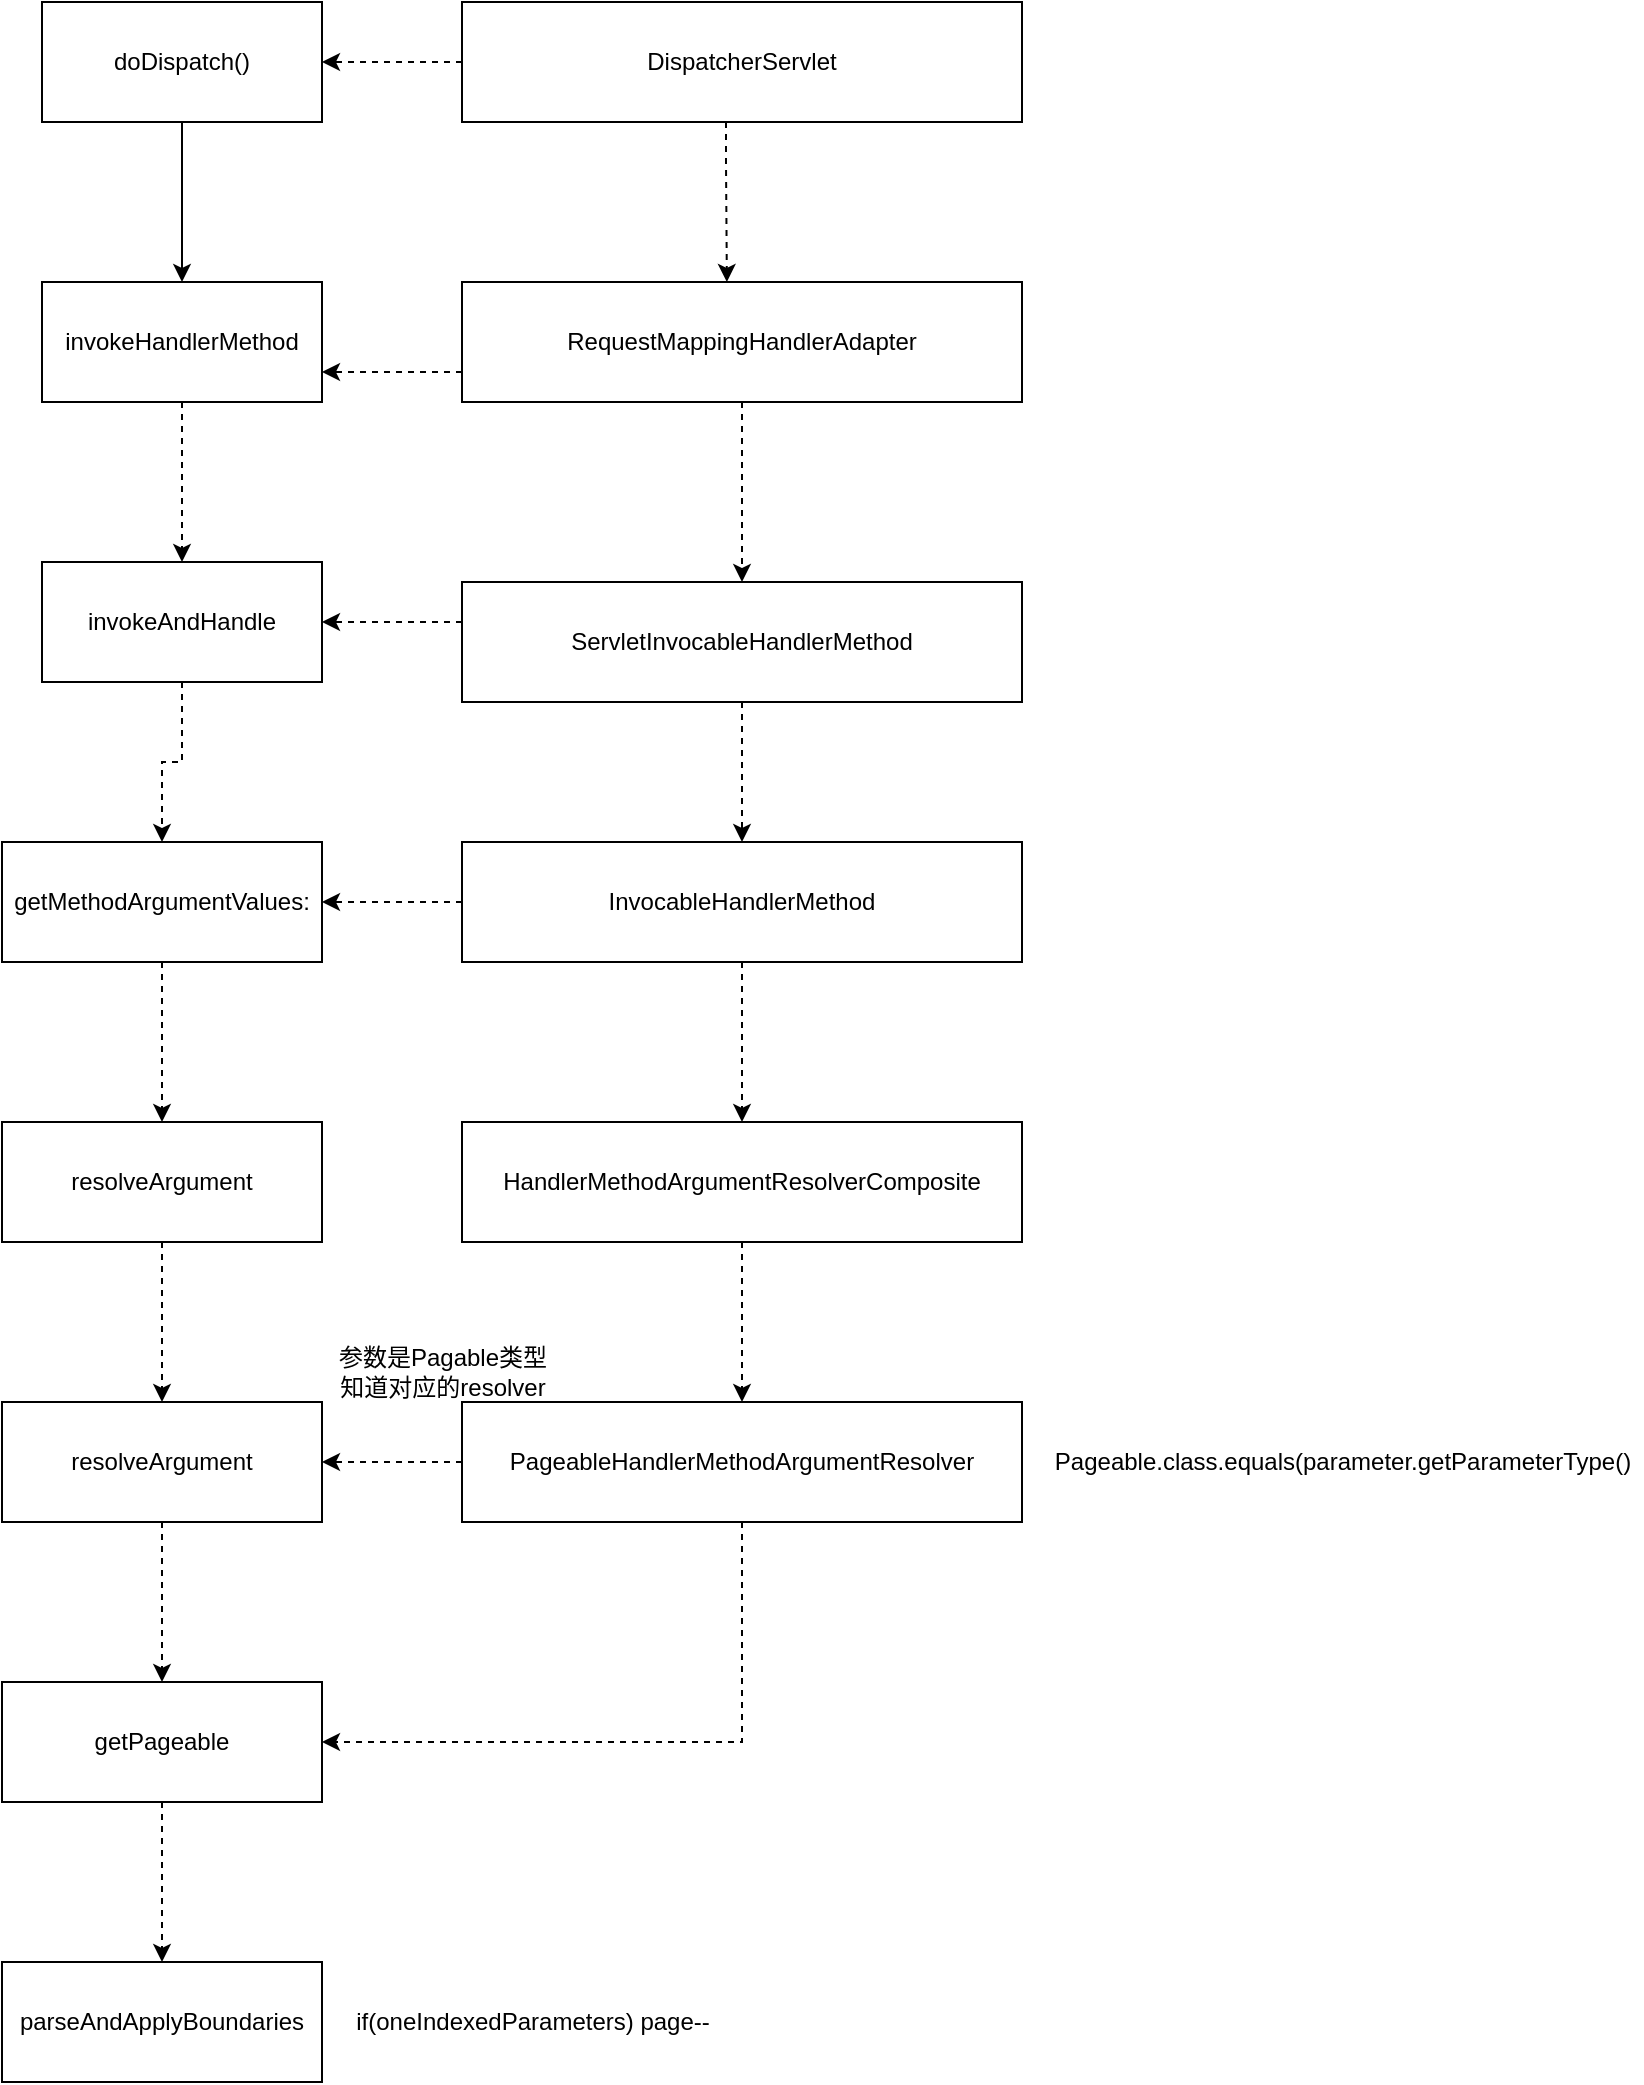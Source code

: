 <mxfile version="14.6.0" type="github">
  <diagram id="QFJvEYgaLnlNwJEcihQy" name="Page-1">
    <mxGraphModel dx="1422" dy="762" grid="1" gridSize="10" guides="1" tooltips="1" connect="1" arrows="1" fold="1" page="1" pageScale="1" pageWidth="827" pageHeight="1169" math="0" shadow="0">
      <root>
        <mxCell id="0" />
        <mxCell id="1" parent="0" />
        <mxCell id="7z83QInP_VS3jgP_kkjK-3" value="" style="edgeStyle=orthogonalEdgeStyle;rounded=0;orthogonalLoop=1;jettySize=auto;html=1;" edge="1" parent="1" source="7z83QInP_VS3jgP_kkjK-1" target="7z83QInP_VS3jgP_kkjK-2">
          <mxGeometry relative="1" as="geometry" />
        </mxCell>
        <mxCell id="7z83QInP_VS3jgP_kkjK-1" value="doDispatch()" style="rounded=0;whiteSpace=wrap;html=1;" vertex="1" parent="1">
          <mxGeometry x="30" y="110" width="140" height="60" as="geometry" />
        </mxCell>
        <mxCell id="7z83QInP_VS3jgP_kkjK-10" value="" style="edgeStyle=orthogonalEdgeStyle;rounded=0;orthogonalLoop=1;jettySize=auto;html=1;dashed=1;" edge="1" parent="1" source="7z83QInP_VS3jgP_kkjK-2" target="7z83QInP_VS3jgP_kkjK-9">
          <mxGeometry relative="1" as="geometry" />
        </mxCell>
        <mxCell id="7z83QInP_VS3jgP_kkjK-2" value="invokeHandlerMethod" style="rounded=0;whiteSpace=wrap;html=1;" vertex="1" parent="1">
          <mxGeometry x="30" y="250" width="140" height="60" as="geometry" />
        </mxCell>
        <mxCell id="7z83QInP_VS3jgP_kkjK-5" style="edgeStyle=orthogonalEdgeStyle;rounded=0;orthogonalLoop=1;jettySize=auto;html=1;entryX=1;entryY=0.5;entryDx=0;entryDy=0;exitX=0;exitY=0.5;exitDx=0;exitDy=0;dashed=1;" edge="1" parent="1" source="7z83QInP_VS3jgP_kkjK-4" target="7z83QInP_VS3jgP_kkjK-1">
          <mxGeometry relative="1" as="geometry" />
        </mxCell>
        <mxCell id="7z83QInP_VS3jgP_kkjK-8" style="edgeStyle=orthogonalEdgeStyle;rounded=0;orthogonalLoop=1;jettySize=auto;html=1;entryX=0.473;entryY=0;entryDx=0;entryDy=0;dashed=1;entryPerimeter=0;" edge="1" parent="1" source="7z83QInP_VS3jgP_kkjK-4" target="7z83QInP_VS3jgP_kkjK-6">
          <mxGeometry relative="1" as="geometry">
            <Array as="points">
              <mxPoint x="372" y="190" />
              <mxPoint x="372" y="190" />
            </Array>
          </mxGeometry>
        </mxCell>
        <mxCell id="7z83QInP_VS3jgP_kkjK-4" value="DispatcherServlet" style="rounded=0;whiteSpace=wrap;html=1;" vertex="1" parent="1">
          <mxGeometry x="240" y="110" width="280" height="60" as="geometry" />
        </mxCell>
        <mxCell id="7z83QInP_VS3jgP_kkjK-7" style="edgeStyle=orthogonalEdgeStyle;rounded=0;orthogonalLoop=1;jettySize=auto;html=1;entryX=1;entryY=0.75;entryDx=0;entryDy=0;dashed=1;exitX=0;exitY=0.75;exitDx=0;exitDy=0;" edge="1" parent="1" source="7z83QInP_VS3jgP_kkjK-6" target="7z83QInP_VS3jgP_kkjK-2">
          <mxGeometry relative="1" as="geometry">
            <mxPoint x="250" y="350" as="sourcePoint" />
            <Array as="points" />
          </mxGeometry>
        </mxCell>
        <mxCell id="7z83QInP_VS3jgP_kkjK-12" value="" style="edgeStyle=orthogonalEdgeStyle;rounded=0;orthogonalLoop=1;jettySize=auto;html=1;dashed=1;" edge="1" parent="1" source="7z83QInP_VS3jgP_kkjK-6" target="7z83QInP_VS3jgP_kkjK-11">
          <mxGeometry relative="1" as="geometry" />
        </mxCell>
        <mxCell id="7z83QInP_VS3jgP_kkjK-6" value="RequestMappingHandlerAdapter" style="rounded=0;whiteSpace=wrap;html=1;" vertex="1" parent="1">
          <mxGeometry x="240" y="250" width="280" height="60" as="geometry" />
        </mxCell>
        <mxCell id="7z83QInP_VS3jgP_kkjK-14" value="" style="edgeStyle=orthogonalEdgeStyle;rounded=0;orthogonalLoop=1;jettySize=auto;html=1;dashed=1;" edge="1" parent="1" source="7z83QInP_VS3jgP_kkjK-9" target="7z83QInP_VS3jgP_kkjK-13">
          <mxGeometry relative="1" as="geometry" />
        </mxCell>
        <mxCell id="7z83QInP_VS3jgP_kkjK-9" value="invokeAndHandle" style="rounded=0;whiteSpace=wrap;html=1;" vertex="1" parent="1">
          <mxGeometry x="30" y="390" width="140" height="60" as="geometry" />
        </mxCell>
        <mxCell id="7z83QInP_VS3jgP_kkjK-15" style="edgeStyle=orthogonalEdgeStyle;rounded=0;orthogonalLoop=1;jettySize=auto;html=1;entryX=1;entryY=0.5;entryDx=0;entryDy=0;dashed=1;entryPerimeter=0;" edge="1" parent="1" source="7z83QInP_VS3jgP_kkjK-11" target="7z83QInP_VS3jgP_kkjK-9">
          <mxGeometry relative="1" as="geometry">
            <Array as="points">
              <mxPoint x="220" y="420" />
              <mxPoint x="220" y="420" />
            </Array>
          </mxGeometry>
        </mxCell>
        <mxCell id="7z83QInP_VS3jgP_kkjK-17" value="" style="edgeStyle=orthogonalEdgeStyle;rounded=0;orthogonalLoop=1;jettySize=auto;html=1;dashed=1;" edge="1" parent="1" source="7z83QInP_VS3jgP_kkjK-11" target="7z83QInP_VS3jgP_kkjK-16">
          <mxGeometry relative="1" as="geometry" />
        </mxCell>
        <mxCell id="7z83QInP_VS3jgP_kkjK-11" value="ServletInvocableHandlerMethod" style="rounded=0;whiteSpace=wrap;html=1;" vertex="1" parent="1">
          <mxGeometry x="240" y="400" width="280" height="60" as="geometry" />
        </mxCell>
        <mxCell id="7z83QInP_VS3jgP_kkjK-21" value="" style="edgeStyle=orthogonalEdgeStyle;rounded=0;orthogonalLoop=1;jettySize=auto;html=1;dashed=1;" edge="1" parent="1" source="7z83QInP_VS3jgP_kkjK-13" target="7z83QInP_VS3jgP_kkjK-20">
          <mxGeometry relative="1" as="geometry" />
        </mxCell>
        <mxCell id="7z83QInP_VS3jgP_kkjK-13" value="getMethodArgumentValues:" style="rounded=0;whiteSpace=wrap;html=1;" vertex="1" parent="1">
          <mxGeometry x="10" y="530" width="160" height="60" as="geometry" />
        </mxCell>
        <mxCell id="7z83QInP_VS3jgP_kkjK-19" style="edgeStyle=orthogonalEdgeStyle;rounded=0;orthogonalLoop=1;jettySize=auto;html=1;entryX=1;entryY=0.5;entryDx=0;entryDy=0;dashed=1;" edge="1" parent="1" source="7z83QInP_VS3jgP_kkjK-16" target="7z83QInP_VS3jgP_kkjK-13">
          <mxGeometry relative="1" as="geometry" />
        </mxCell>
        <mxCell id="7z83QInP_VS3jgP_kkjK-23" value="" style="edgeStyle=orthogonalEdgeStyle;rounded=0;orthogonalLoop=1;jettySize=auto;html=1;dashed=1;" edge="1" parent="1" source="7z83QInP_VS3jgP_kkjK-16" target="7z83QInP_VS3jgP_kkjK-22">
          <mxGeometry relative="1" as="geometry" />
        </mxCell>
        <mxCell id="7z83QInP_VS3jgP_kkjK-16" value="InvocableHandlerMethod" style="rounded=0;whiteSpace=wrap;html=1;" vertex="1" parent="1">
          <mxGeometry x="240" y="530" width="280" height="60" as="geometry" />
        </mxCell>
        <mxCell id="7z83QInP_VS3jgP_kkjK-25" value="" style="edgeStyle=orthogonalEdgeStyle;rounded=0;orthogonalLoop=1;jettySize=auto;html=1;dashed=1;" edge="1" parent="1" source="7z83QInP_VS3jgP_kkjK-20" target="7z83QInP_VS3jgP_kkjK-24">
          <mxGeometry relative="1" as="geometry" />
        </mxCell>
        <mxCell id="7z83QInP_VS3jgP_kkjK-20" value="resolveArgument" style="rounded=0;whiteSpace=wrap;html=1;" vertex="1" parent="1">
          <mxGeometry x="10" y="670" width="160" height="60" as="geometry" />
        </mxCell>
        <mxCell id="7z83QInP_VS3jgP_kkjK-27" value="" style="edgeStyle=orthogonalEdgeStyle;rounded=0;orthogonalLoop=1;jettySize=auto;html=1;dashed=1;" edge="1" parent="1" source="7z83QInP_VS3jgP_kkjK-22" target="7z83QInP_VS3jgP_kkjK-26">
          <mxGeometry relative="1" as="geometry" />
        </mxCell>
        <mxCell id="7z83QInP_VS3jgP_kkjK-22" value="HandlerMethodArgumentResolverComposite" style="rounded=0;whiteSpace=wrap;html=1;" vertex="1" parent="1">
          <mxGeometry x="240" y="670" width="280" height="60" as="geometry" />
        </mxCell>
        <mxCell id="7z83QInP_VS3jgP_kkjK-32" value="" style="edgeStyle=orthogonalEdgeStyle;rounded=0;orthogonalLoop=1;jettySize=auto;html=1;dashed=1;" edge="1" parent="1" source="7z83QInP_VS3jgP_kkjK-24" target="7z83QInP_VS3jgP_kkjK-31">
          <mxGeometry relative="1" as="geometry" />
        </mxCell>
        <mxCell id="7z83QInP_VS3jgP_kkjK-24" value="resolveArgument" style="rounded=0;whiteSpace=wrap;html=1;" vertex="1" parent="1">
          <mxGeometry x="10" y="810" width="160" height="60" as="geometry" />
        </mxCell>
        <mxCell id="7z83QInP_VS3jgP_kkjK-30" value="" style="edgeStyle=orthogonalEdgeStyle;rounded=0;orthogonalLoop=1;jettySize=auto;html=1;dashed=1;" edge="1" parent="1" source="7z83QInP_VS3jgP_kkjK-26" target="7z83QInP_VS3jgP_kkjK-24">
          <mxGeometry relative="1" as="geometry" />
        </mxCell>
        <mxCell id="7z83QInP_VS3jgP_kkjK-33" style="edgeStyle=orthogonalEdgeStyle;rounded=0;orthogonalLoop=1;jettySize=auto;html=1;exitX=0.5;exitY=1;exitDx=0;exitDy=0;entryX=1;entryY=0.5;entryDx=0;entryDy=0;dashed=1;" edge="1" parent="1" source="7z83QInP_VS3jgP_kkjK-26" target="7z83QInP_VS3jgP_kkjK-31">
          <mxGeometry relative="1" as="geometry" />
        </mxCell>
        <mxCell id="7z83QInP_VS3jgP_kkjK-26" value="PageableHandlerMethodArgumentResolver" style="rounded=0;whiteSpace=wrap;html=1;" vertex="1" parent="1">
          <mxGeometry x="240" y="810" width="280" height="60" as="geometry" />
        </mxCell>
        <mxCell id="7z83QInP_VS3jgP_kkjK-28" value="Pageable.class.equals(parameter.getParameterType()" style="text;html=1;align=center;verticalAlign=middle;resizable=0;points=[];autosize=1;strokeColor=none;" vertex="1" parent="1">
          <mxGeometry x="530" y="830" width="300" height="20" as="geometry" />
        </mxCell>
        <mxCell id="7z83QInP_VS3jgP_kkjK-29" value="参数是Pagable类型&lt;br&gt;知道对应的resolver" style="text;html=1;align=center;verticalAlign=middle;resizable=0;points=[];autosize=1;strokeColor=none;" vertex="1" parent="1">
          <mxGeometry x="170" y="780" width="120" height="30" as="geometry" />
        </mxCell>
        <mxCell id="7z83QInP_VS3jgP_kkjK-35" value="" style="edgeStyle=orthogonalEdgeStyle;rounded=0;orthogonalLoop=1;jettySize=auto;html=1;dashed=1;" edge="1" parent="1" source="7z83QInP_VS3jgP_kkjK-31" target="7z83QInP_VS3jgP_kkjK-34">
          <mxGeometry relative="1" as="geometry" />
        </mxCell>
        <mxCell id="7z83QInP_VS3jgP_kkjK-31" value="getPageable" style="rounded=0;whiteSpace=wrap;html=1;" vertex="1" parent="1">
          <mxGeometry x="10" y="950" width="160" height="60" as="geometry" />
        </mxCell>
        <mxCell id="7z83QInP_VS3jgP_kkjK-34" value="parseAndApplyBoundaries" style="rounded=0;whiteSpace=wrap;html=1;" vertex="1" parent="1">
          <mxGeometry x="10" y="1090" width="160" height="60" as="geometry" />
        </mxCell>
        <mxCell id="7z83QInP_VS3jgP_kkjK-36" value="if(oneIndexedParameters) page--" style="text;html=1;align=center;verticalAlign=middle;resizable=0;points=[];autosize=1;strokeColor=none;" vertex="1" parent="1">
          <mxGeometry x="180" y="1110" width="190" height="20" as="geometry" />
        </mxCell>
      </root>
    </mxGraphModel>
  </diagram>
</mxfile>
